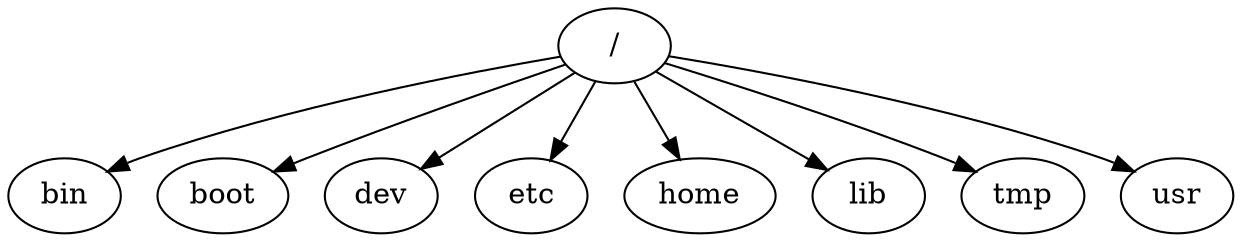 digraph G
{
	"/" -> "bin";
	"/" -> "boot";
	"/" -> "dev";
	"/" -> "etc";
	"/" -> "home";
	"/" -> "lib";
	"/" -> "tmp";
	"/" -> "usr";
}